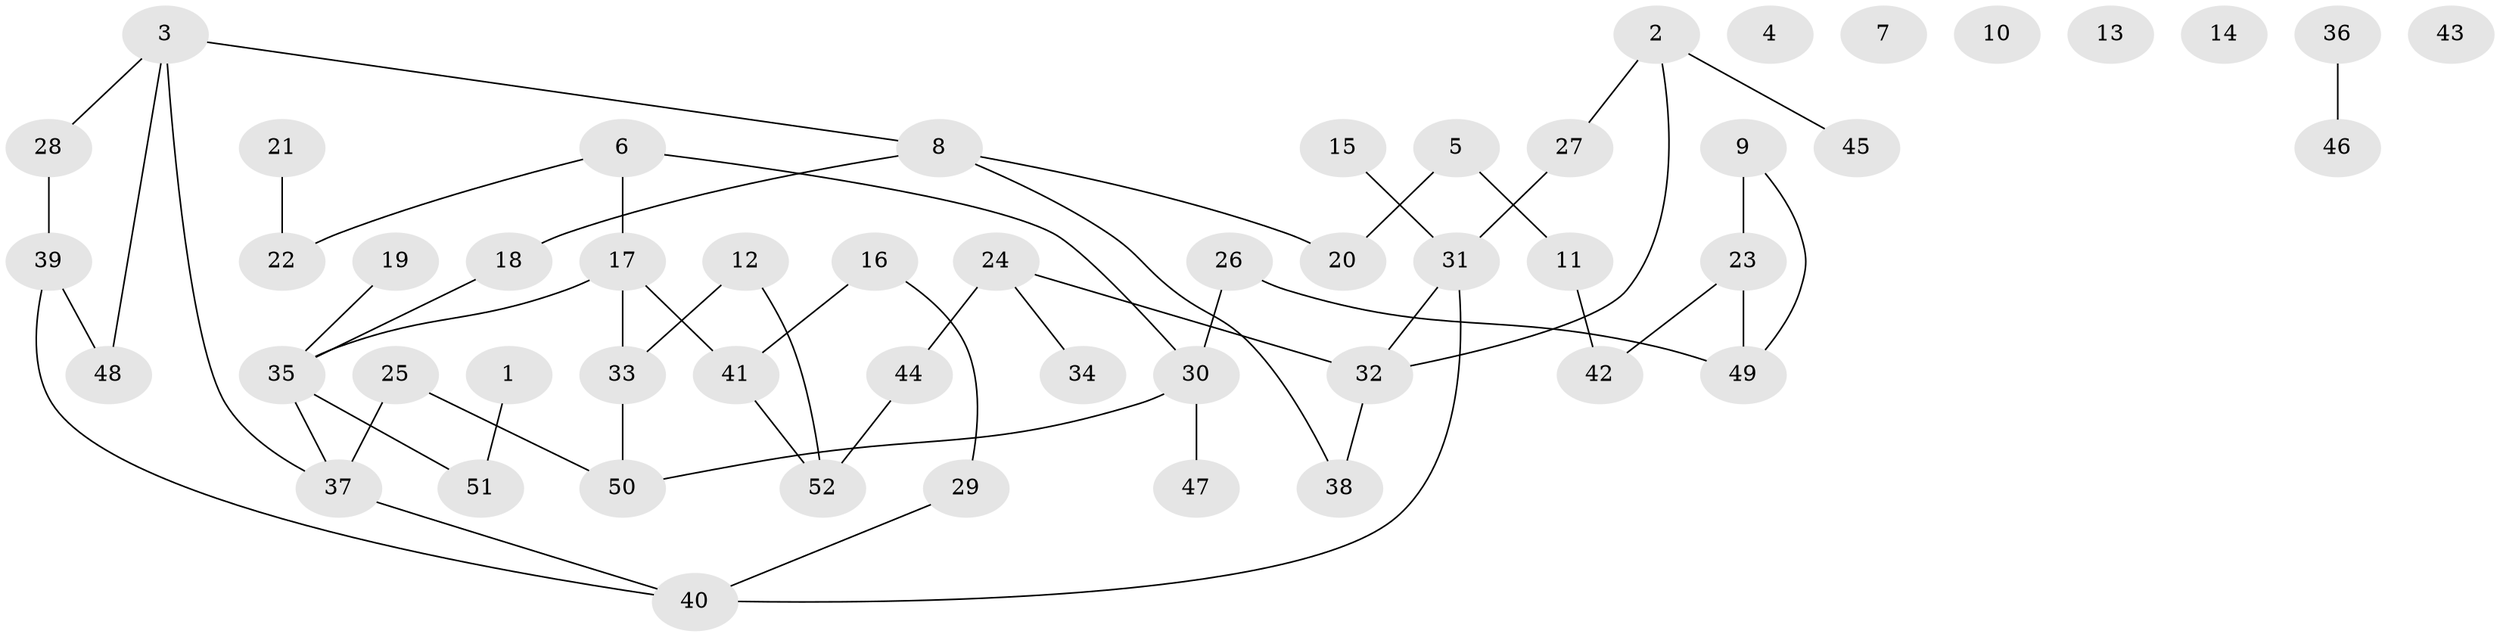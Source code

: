// coarse degree distribution, {2: 0.28, 4: 0.12, 3: 0.36, 1: 0.16, 5: 0.04, 6: 0.04}
// Generated by graph-tools (version 1.1) at 2025/35/03/04/25 23:35:44]
// undirected, 52 vertices, 56 edges
graph export_dot {
  node [color=gray90,style=filled];
  1;
  2;
  3;
  4;
  5;
  6;
  7;
  8;
  9;
  10;
  11;
  12;
  13;
  14;
  15;
  16;
  17;
  18;
  19;
  20;
  21;
  22;
  23;
  24;
  25;
  26;
  27;
  28;
  29;
  30;
  31;
  32;
  33;
  34;
  35;
  36;
  37;
  38;
  39;
  40;
  41;
  42;
  43;
  44;
  45;
  46;
  47;
  48;
  49;
  50;
  51;
  52;
  1 -- 51;
  2 -- 27;
  2 -- 32;
  2 -- 45;
  3 -- 8;
  3 -- 28;
  3 -- 37;
  3 -- 48;
  5 -- 11;
  5 -- 20;
  6 -- 17;
  6 -- 22;
  6 -- 30;
  8 -- 18;
  8 -- 20;
  8 -- 38;
  9 -- 23;
  9 -- 49;
  11 -- 42;
  12 -- 33;
  12 -- 52;
  15 -- 31;
  16 -- 29;
  16 -- 41;
  17 -- 33;
  17 -- 35;
  17 -- 41;
  18 -- 35;
  19 -- 35;
  21 -- 22;
  23 -- 42;
  23 -- 49;
  24 -- 32;
  24 -- 34;
  24 -- 44;
  25 -- 37;
  25 -- 50;
  26 -- 30;
  26 -- 49;
  27 -- 31;
  28 -- 39;
  29 -- 40;
  30 -- 47;
  30 -- 50;
  31 -- 32;
  31 -- 40;
  32 -- 38;
  33 -- 50;
  35 -- 37;
  35 -- 51;
  36 -- 46;
  37 -- 40;
  39 -- 40;
  39 -- 48;
  41 -- 52;
  44 -- 52;
}
